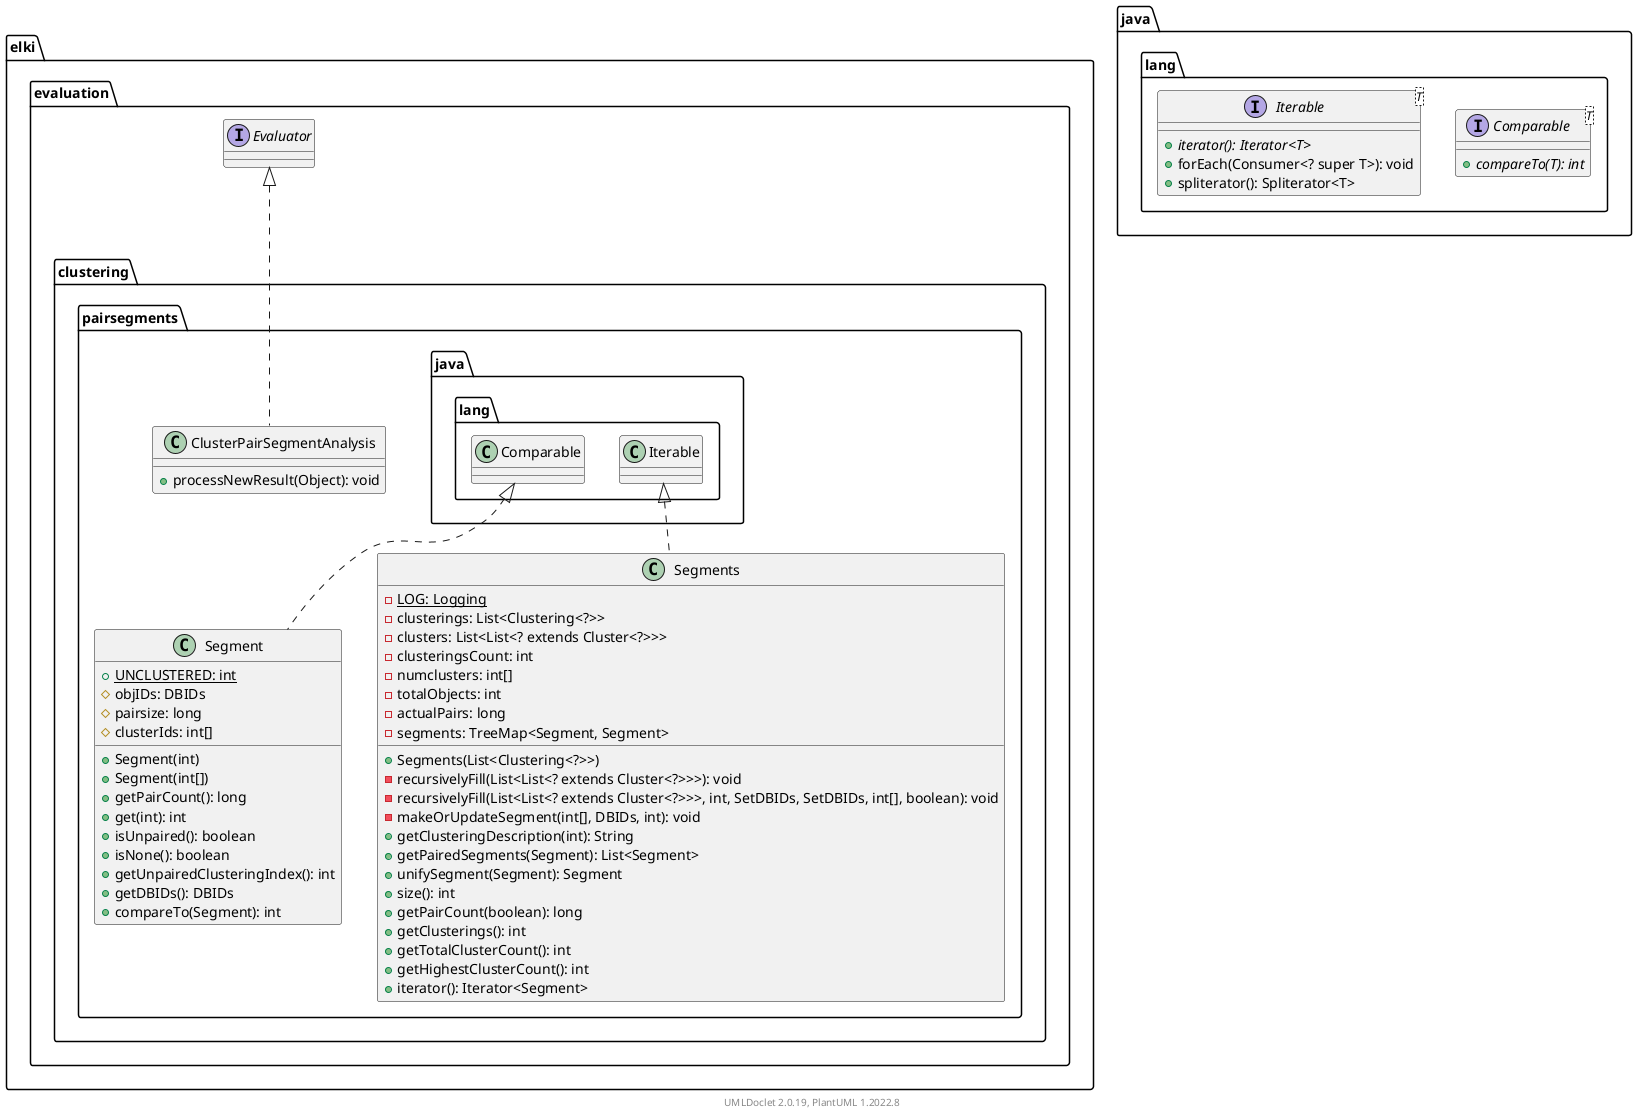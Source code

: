 @startuml
    remove .*\.(Instance|Par|Parameterizer|Factory)$
    namespace elki.evaluation.clustering.pairsegments {

        class Segment [[Segment.html]] {
            {static} +UNCLUSTERED: int
            #objIDs: DBIDs
            #pairsize: long
            #clusterIds: int[]
            +Segment(int)
            +Segment(int[])
            +getPairCount(): long
            +get(int): int
            +isUnpaired(): boolean
            +isNone(): boolean
            +getUnpairedClusteringIndex(): int
            +getDBIDs(): DBIDs
            +compareTo(Segment): int
        }

        class ClusterPairSegmentAnalysis [[ClusterPairSegmentAnalysis.html]] {
            +processNewResult(Object): void
        }

        class Segments [[Segments.html]] {
            {static} -LOG: Logging
            -clusterings: List<Clustering<?>>
            -clusters: List<List<? extends Cluster<?>>>
            -clusteringsCount: int
            -numclusters: int[]
            -totalObjects: int
            -actualPairs: long
            -segments: TreeMap<Segment, Segment>
            +Segments(List<Clustering<?>>)
            -recursivelyFill(List<List<? extends Cluster<?>>>): void
            -recursivelyFill(List<List<? extends Cluster<?>>>, int, SetDBIDs, SetDBIDs, int[], boolean): void
            -makeOrUpdateSegment(int[], DBIDs, int): void
            +getClusteringDescription(int): String
            +getPairedSegments(Segment): List<Segment>
            +unifySegment(Segment): Segment
            +size(): int
            +getPairCount(boolean): long
            +getClusterings(): int
            +getTotalClusterCount(): int
            +getHighestClusterCount(): int
            +iterator(): Iterator<Segment>
        }

        java.lang.Comparable <|.. Segment
        elki.evaluation.Evaluator <|.. ClusterPairSegmentAnalysis
        java.lang.Iterable <|.. Segments
    }

    namespace java.lang {
        interface Comparable<T> {
            {abstract} +compareTo(T): int
        }
        interface Iterable<T> {
            {abstract} +iterator(): Iterator<T>
            +forEach(Consumer<? super T>): void
            +spliterator(): Spliterator<T>
        }
    }

    namespace elki.evaluation {
        interface Evaluator [[../../Evaluator.html]]
    }

    center footer UMLDoclet 2.0.19, PlantUML 1.2022.8
@enduml

